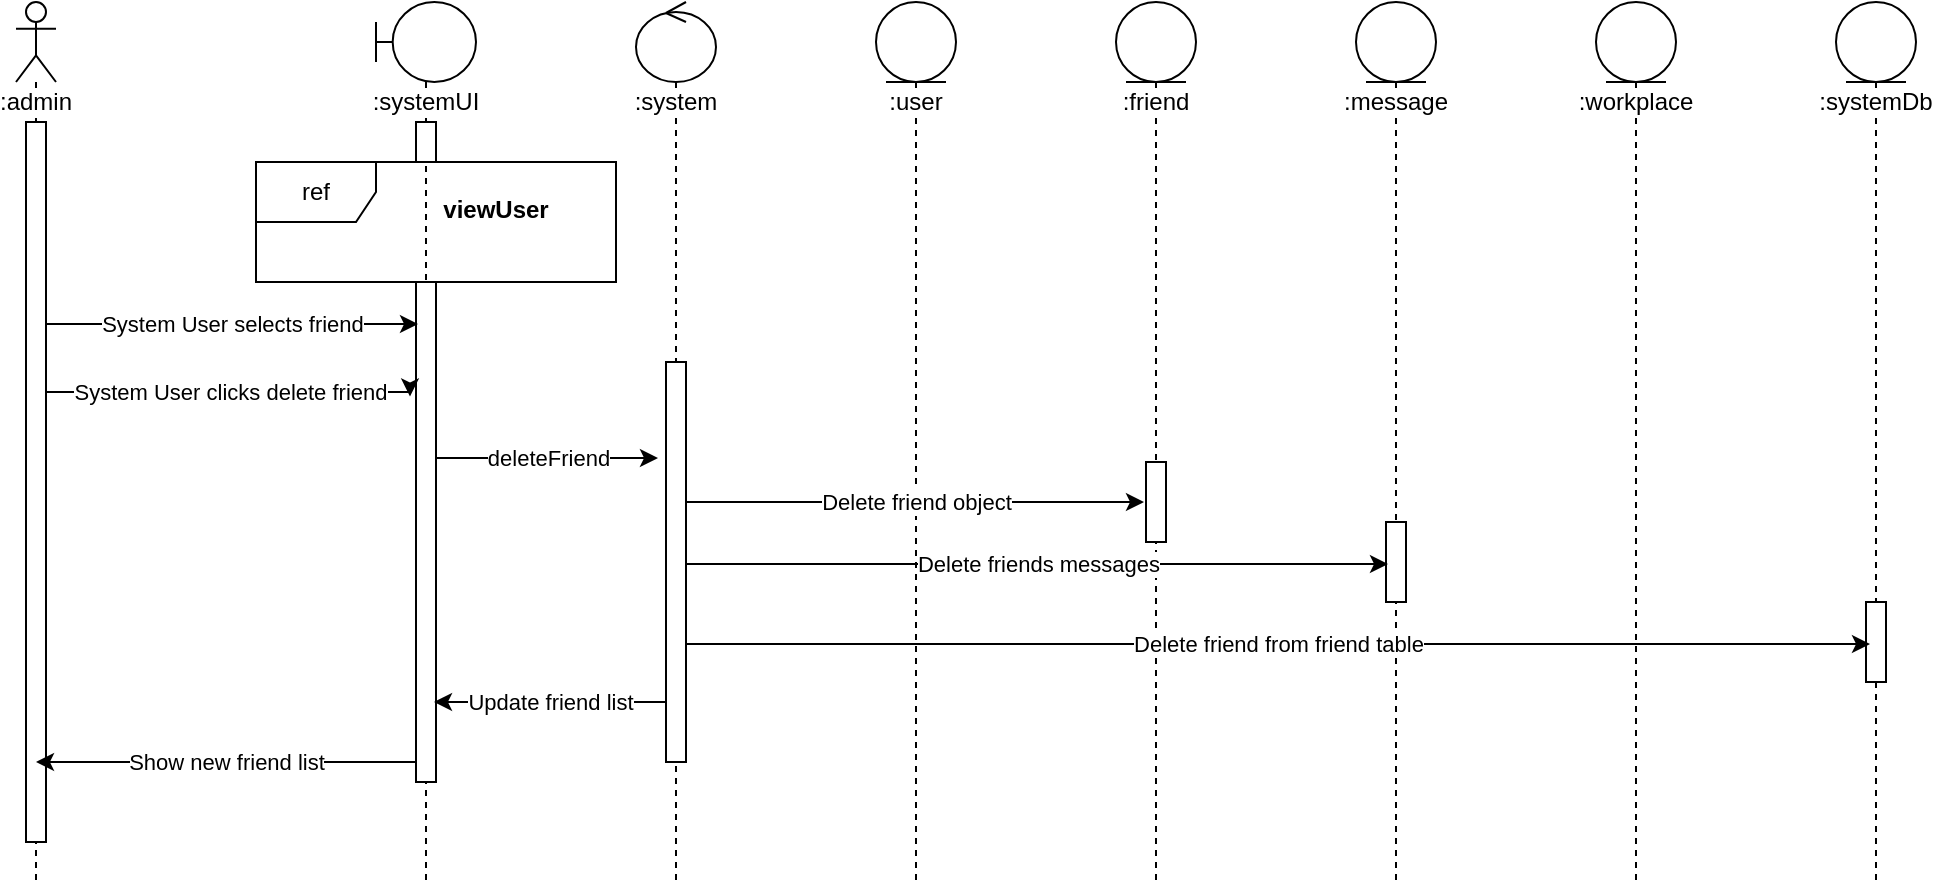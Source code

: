 <mxfile version="12.9.10" type="onedrive"><diagram id="ApkM0Tni1PIn2fxgzLY8" name="Page-1"><mxGraphModel dx="1662" dy="762" grid="1" gridSize="10" guides="1" tooltips="1" connect="1" arrows="1" fold="1" page="1" pageScale="1" pageWidth="827" pageHeight="1169" math="0" shadow="0"><root><mxCell id="0"/><mxCell id="1" parent="0"/><mxCell id="hv3aq586p6jtS3cCi8aK-1" value=":admin" style="shape=umlLifeline;participant=umlActor;perimeter=lifelinePerimeter;whiteSpace=wrap;html=1;container=1;collapsible=0;recursiveResize=0;verticalAlign=top;spacingTop=36;labelBackgroundColor=#ffffff;outlineConnect=0;" parent="1" vertex="1"><mxGeometry x="30" y="40" width="20" height="440" as="geometry"/></mxCell><mxCell id="hv3aq586p6jtS3cCi8aK-2" value="" style="html=1;points=[];perimeter=orthogonalPerimeter;" parent="hv3aq586p6jtS3cCi8aK-1" vertex="1"><mxGeometry x="5" y="60" width="10" height="360" as="geometry"/></mxCell><mxCell id="hv3aq586p6jtS3cCi8aK-3" value=":systemUI" style="shape=umlLifeline;participant=umlBoundary;perimeter=lifelinePerimeter;whiteSpace=wrap;html=1;container=1;collapsible=0;recursiveResize=0;verticalAlign=top;spacingTop=36;labelBackgroundColor=#ffffff;outlineConnect=0;" parent="1" vertex="1"><mxGeometry x="210" y="40" width="50" height="440" as="geometry"/></mxCell><mxCell id="hv3aq586p6jtS3cCi8aK-4" value="" style="html=1;points=[];perimeter=orthogonalPerimeter;" parent="hv3aq586p6jtS3cCi8aK-3" vertex="1"><mxGeometry x="20" y="140" width="10" height="250" as="geometry"/></mxCell><mxCell id="hv3aq586p6jtS3cCi8aK-5" value="" style="html=1;points=[];perimeter=orthogonalPerimeter;" parent="hv3aq586p6jtS3cCi8aK-3" vertex="1"><mxGeometry x="20" y="60" width="10" height="20" as="geometry"/></mxCell><mxCell id="hv3aq586p6jtS3cCi8aK-6" value=":system" style="shape=umlLifeline;participant=umlControl;perimeter=lifelinePerimeter;whiteSpace=wrap;html=1;container=1;collapsible=0;recursiveResize=0;verticalAlign=top;spacingTop=36;labelBackgroundColor=#ffffff;outlineConnect=0;" parent="1" vertex="1"><mxGeometry x="340" y="40" width="40" height="440" as="geometry"/></mxCell><mxCell id="hv3aq586p6jtS3cCi8aK-7" value="" style="html=1;points=[];perimeter=orthogonalPerimeter;" parent="hv3aq586p6jtS3cCi8aK-6" vertex="1"><mxGeometry x="15" y="180" width="10" height="200" as="geometry"/></mxCell><mxCell id="hv3aq586p6jtS3cCi8aK-8" value=":user" style="shape=umlLifeline;participant=umlEntity;perimeter=lifelinePerimeter;whiteSpace=wrap;html=1;container=1;collapsible=0;recursiveResize=0;verticalAlign=top;spacingTop=36;labelBackgroundColor=#ffffff;outlineConnect=0;" parent="1" vertex="1"><mxGeometry x="460" y="40" width="40" height="440" as="geometry"/></mxCell><mxCell id="hv3aq586p6jtS3cCi8aK-9" value=":friend" style="shape=umlLifeline;participant=umlEntity;perimeter=lifelinePerimeter;whiteSpace=wrap;html=1;container=1;collapsible=0;recursiveResize=0;verticalAlign=top;spacingTop=36;labelBackgroundColor=#ffffff;outlineConnect=0;" parent="1" vertex="1"><mxGeometry x="580" y="40" width="40" height="440" as="geometry"/></mxCell><mxCell id="hv3aq586p6jtS3cCi8aK-30" value="" style="html=1;points=[];perimeter=orthogonalPerimeter;" parent="hv3aq586p6jtS3cCi8aK-9" vertex="1"><mxGeometry x="15" y="230" width="10" height="40" as="geometry"/></mxCell><mxCell id="hv3aq586p6jtS3cCi8aK-11" value=":message" style="shape=umlLifeline;participant=umlEntity;perimeter=lifelinePerimeter;whiteSpace=wrap;html=1;container=1;collapsible=0;recursiveResize=0;verticalAlign=top;spacingTop=36;labelBackgroundColor=#ffffff;outlineConnect=0;" parent="1" vertex="1"><mxGeometry x="700" y="40" width="40" height="440" as="geometry"/></mxCell><mxCell id="hv3aq586p6jtS3cCi8aK-32" value="" style="html=1;points=[];perimeter=orthogonalPerimeter;" parent="hv3aq586p6jtS3cCi8aK-11" vertex="1"><mxGeometry x="15" y="260" width="10" height="40" as="geometry"/></mxCell><mxCell id="hv3aq586p6jtS3cCi8aK-13" value=":workplace" style="shape=umlLifeline;participant=umlEntity;perimeter=lifelinePerimeter;whiteSpace=wrap;html=1;container=1;collapsible=0;recursiveResize=0;verticalAlign=top;spacingTop=36;labelBackgroundColor=#ffffff;outlineConnect=0;" parent="1" vertex="1"><mxGeometry x="820" y="40" width="40" height="440" as="geometry"/></mxCell><mxCell id="hv3aq586p6jtS3cCi8aK-15" value=":systemDb" style="shape=umlLifeline;participant=umlEntity;perimeter=lifelinePerimeter;whiteSpace=wrap;html=1;container=1;collapsible=0;recursiveResize=0;verticalAlign=top;spacingTop=36;labelBackgroundColor=#ffffff;outlineConnect=0;" parent="1" vertex="1"><mxGeometry x="940" y="40" width="40" height="440" as="geometry"/></mxCell><mxCell id="hv3aq586p6jtS3cCi8aK-34" value="" style="html=1;points=[];perimeter=orthogonalPerimeter;" parent="hv3aq586p6jtS3cCi8aK-15" vertex="1"><mxGeometry x="15" y="300" width="10" height="40" as="geometry"/></mxCell><mxCell id="hv3aq586p6jtS3cCi8aK-17" value="ref" style="shape=umlFrame;whiteSpace=wrap;html=1;" parent="1" vertex="1"><mxGeometry x="150" y="120" width="180" height="60" as="geometry"/></mxCell><mxCell id="hv3aq586p6jtS3cCi8aK-18" value="viewUser" style="text;align=center;fontStyle=1;verticalAlign=middle;spacingLeft=3;spacingRight=3;strokeColor=none;rotatable=0;points=[[0,0.5],[1,0.5]];portConstraint=eastwest;" parent="1" vertex="1"><mxGeometry x="230" y="130" width="80" height="26" as="geometry"/></mxCell><mxCell id="hv3aq586p6jtS3cCi8aK-19" value="System User selects friend" style="edgeStyle=orthogonalEdgeStyle;rounded=0;orthogonalLoop=1;jettySize=auto;html=1;" parent="1" source="hv3aq586p6jtS3cCi8aK-2" edge="1"><mxGeometry relative="1" as="geometry"><mxPoint x="231" y="201" as="targetPoint"/><Array as="points"><mxPoint x="70" y="201"/><mxPoint x="70" y="201"/></Array></mxGeometry></mxCell><mxCell id="hv3aq586p6jtS3cCi8aK-28" value="System User clicks delete friend" style="edgeStyle=orthogonalEdgeStyle;rounded=0;orthogonalLoop=1;jettySize=auto;html=1;entryX=-0.3;entryY=0.229;entryDx=0;entryDy=0;entryPerimeter=0;" parent="1" source="hv3aq586p6jtS3cCi8aK-2" target="hv3aq586p6jtS3cCi8aK-4" edge="1"><mxGeometry relative="1" as="geometry"><Array as="points"><mxPoint x="90" y="235"/><mxPoint x="90" y="235"/></Array></mxGeometry></mxCell><mxCell id="hv3aq586p6jtS3cCi8aK-29" value="deleteFriend" style="edgeStyle=orthogonalEdgeStyle;rounded=0;orthogonalLoop=1;jettySize=auto;html=1;entryX=-0.4;entryY=0.24;entryDx=0;entryDy=0;entryPerimeter=0;" parent="1" source="hv3aq586p6jtS3cCi8aK-4" target="hv3aq586p6jtS3cCi8aK-7" edge="1"><mxGeometry relative="1" as="geometry"><Array as="points"><mxPoint x="270" y="268"/><mxPoint x="270" y="268"/></Array></mxGeometry></mxCell><mxCell id="hv3aq586p6jtS3cCi8aK-31" value="Delete friend object" style="edgeStyle=orthogonalEdgeStyle;rounded=0;orthogonalLoop=1;jettySize=auto;html=1;entryX=-0.1;entryY=0.5;entryDx=0;entryDy=0;entryPerimeter=0;" parent="1" source="hv3aq586p6jtS3cCi8aK-7" target="hv3aq586p6jtS3cCi8aK-30" edge="1"><mxGeometry relative="1" as="geometry"><Array as="points"><mxPoint x="420" y="290"/><mxPoint x="420" y="290"/></Array></mxGeometry></mxCell><mxCell id="hv3aq586p6jtS3cCi8aK-33" value="Delete friends messages" style="edgeStyle=orthogonalEdgeStyle;rounded=0;orthogonalLoop=1;jettySize=auto;html=1;entryX=0.1;entryY=0.525;entryDx=0;entryDy=0;entryPerimeter=0;" parent="1" source="hv3aq586p6jtS3cCi8aK-7" target="hv3aq586p6jtS3cCi8aK-32" edge="1"><mxGeometry relative="1" as="geometry"><Array as="points"><mxPoint x="450" y="321"/><mxPoint x="450" y="321"/></Array></mxGeometry></mxCell><mxCell id="hv3aq586p6jtS3cCi8aK-35" value="Delete friend from friend table" style="edgeStyle=orthogonalEdgeStyle;rounded=0;orthogonalLoop=1;jettySize=auto;html=1;entryX=0.2;entryY=0.525;entryDx=0;entryDy=0;entryPerimeter=0;" parent="1" source="hv3aq586p6jtS3cCi8aK-7" target="hv3aq586p6jtS3cCi8aK-34" edge="1"><mxGeometry relative="1" as="geometry"><Array as="points"><mxPoint x="510" y="361"/><mxPoint x="510" y="361"/></Array></mxGeometry></mxCell><mxCell id="hv3aq586p6jtS3cCi8aK-36" value="Update friend list" style="edgeStyle=orthogonalEdgeStyle;rounded=0;orthogonalLoop=1;jettySize=auto;html=1;" parent="1" source="hv3aq586p6jtS3cCi8aK-7" edge="1"><mxGeometry relative="1" as="geometry"><mxPoint x="239" y="390" as="targetPoint"/><Array as="points"><mxPoint x="239" y="390"/></Array></mxGeometry></mxCell><mxCell id="hv3aq586p6jtS3cCi8aK-38" value="Show new friend list" style="edgeStyle=orthogonalEdgeStyle;rounded=0;orthogonalLoop=1;jettySize=auto;html=1;" parent="1" source="hv3aq586p6jtS3cCi8aK-4" edge="1"><mxGeometry relative="1" as="geometry"><mxPoint x="40" y="420" as="targetPoint"/><Array as="points"><mxPoint x="180" y="420"/><mxPoint x="180" y="420"/></Array></mxGeometry></mxCell></root></mxGraphModel></diagram></mxfile>